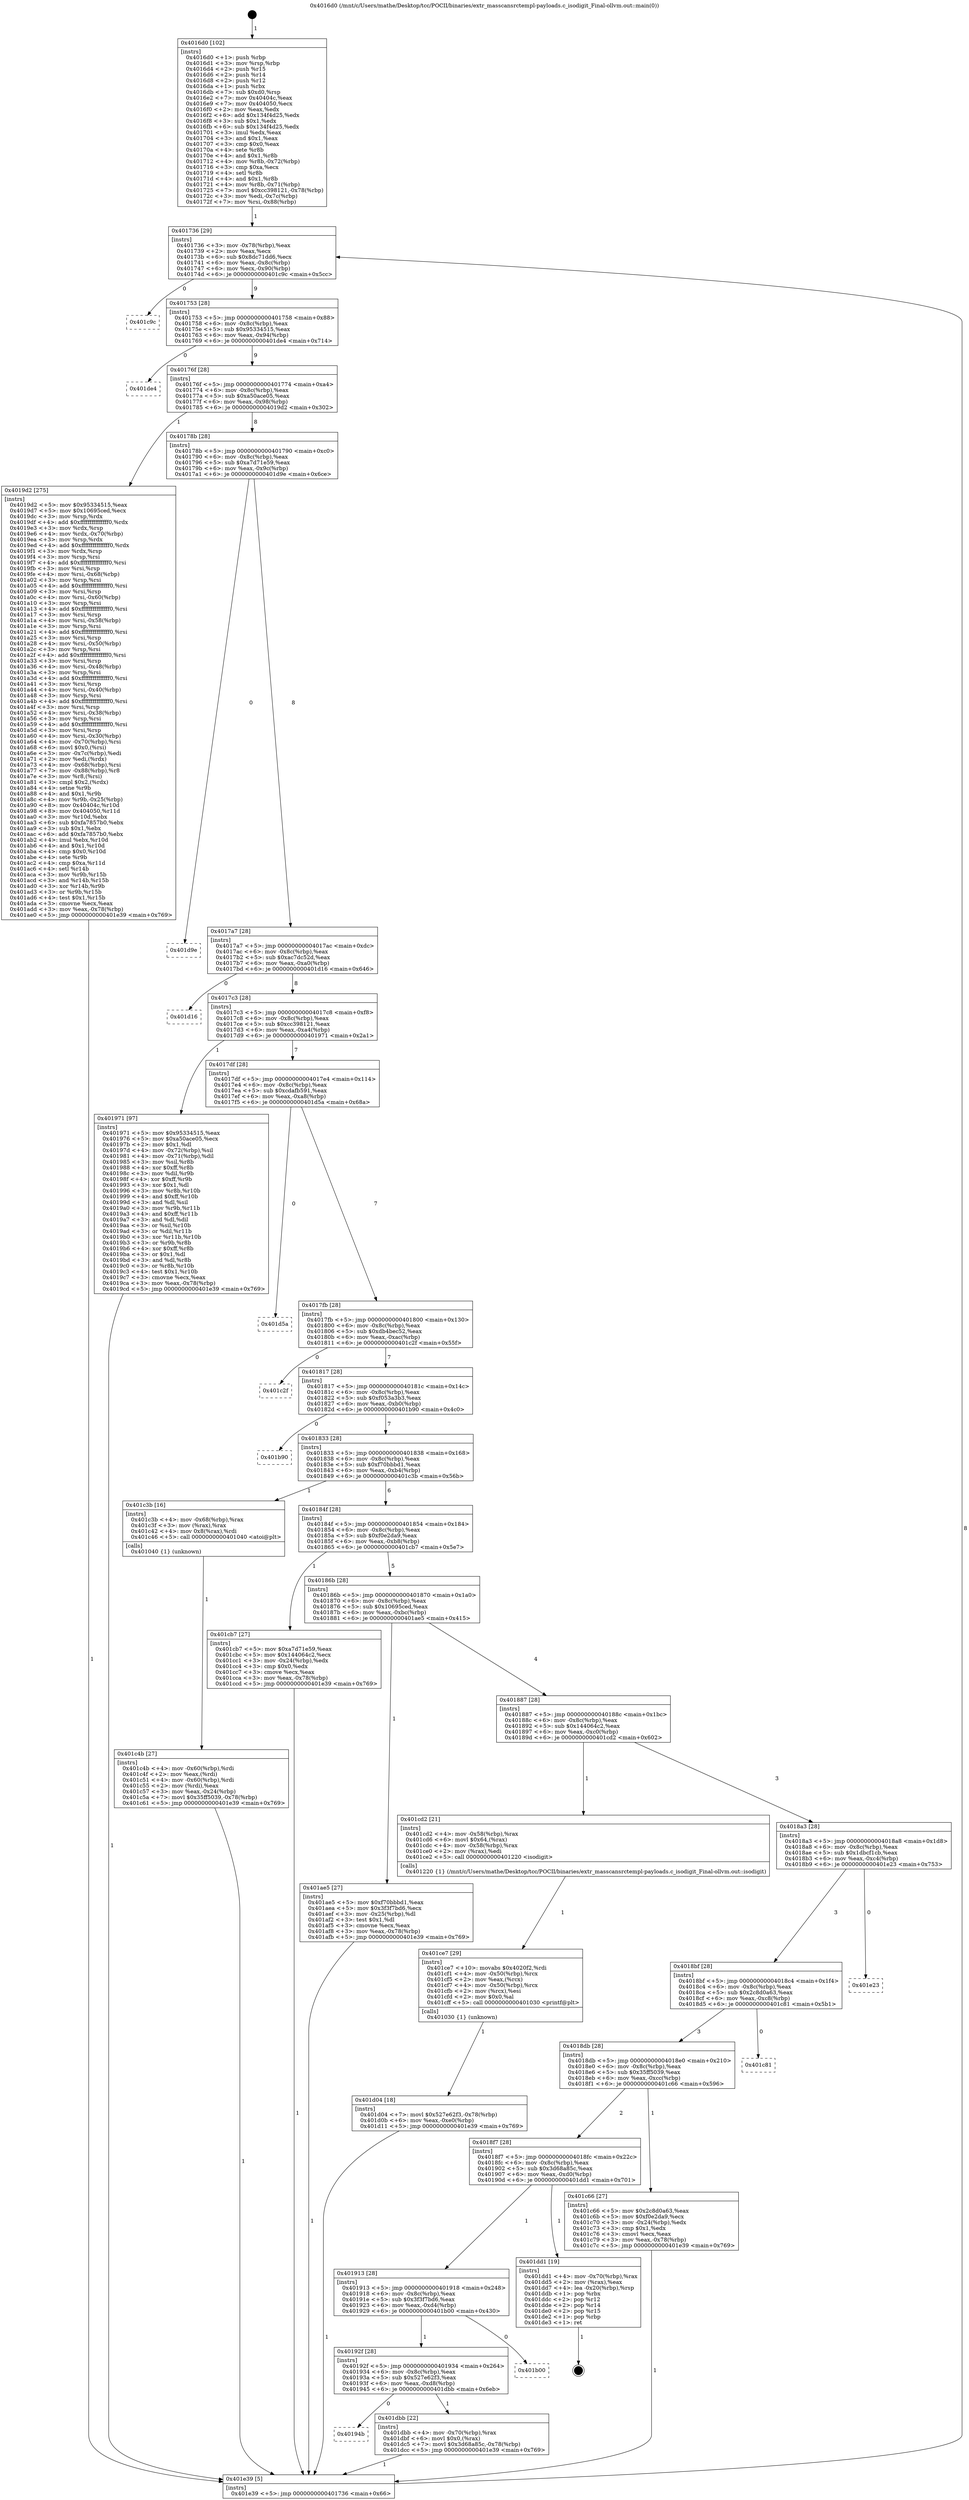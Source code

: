 digraph "0x4016d0" {
  label = "0x4016d0 (/mnt/c/Users/mathe/Desktop/tcc/POCII/binaries/extr_masscansrctempl-payloads.c_isodigit_Final-ollvm.out::main(0))"
  labelloc = "t"
  node[shape=record]

  Entry [label="",width=0.3,height=0.3,shape=circle,fillcolor=black,style=filled]
  "0x401736" [label="{
     0x401736 [29]\l
     | [instrs]\l
     &nbsp;&nbsp;0x401736 \<+3\>: mov -0x78(%rbp),%eax\l
     &nbsp;&nbsp;0x401739 \<+2\>: mov %eax,%ecx\l
     &nbsp;&nbsp;0x40173b \<+6\>: sub $0x8dc71dd6,%ecx\l
     &nbsp;&nbsp;0x401741 \<+6\>: mov %eax,-0x8c(%rbp)\l
     &nbsp;&nbsp;0x401747 \<+6\>: mov %ecx,-0x90(%rbp)\l
     &nbsp;&nbsp;0x40174d \<+6\>: je 0000000000401c9c \<main+0x5cc\>\l
  }"]
  "0x401c9c" [label="{
     0x401c9c\l
  }", style=dashed]
  "0x401753" [label="{
     0x401753 [28]\l
     | [instrs]\l
     &nbsp;&nbsp;0x401753 \<+5\>: jmp 0000000000401758 \<main+0x88\>\l
     &nbsp;&nbsp;0x401758 \<+6\>: mov -0x8c(%rbp),%eax\l
     &nbsp;&nbsp;0x40175e \<+5\>: sub $0x95334515,%eax\l
     &nbsp;&nbsp;0x401763 \<+6\>: mov %eax,-0x94(%rbp)\l
     &nbsp;&nbsp;0x401769 \<+6\>: je 0000000000401de4 \<main+0x714\>\l
  }"]
  Exit [label="",width=0.3,height=0.3,shape=circle,fillcolor=black,style=filled,peripheries=2]
  "0x401de4" [label="{
     0x401de4\l
  }", style=dashed]
  "0x40176f" [label="{
     0x40176f [28]\l
     | [instrs]\l
     &nbsp;&nbsp;0x40176f \<+5\>: jmp 0000000000401774 \<main+0xa4\>\l
     &nbsp;&nbsp;0x401774 \<+6\>: mov -0x8c(%rbp),%eax\l
     &nbsp;&nbsp;0x40177a \<+5\>: sub $0xa50ace05,%eax\l
     &nbsp;&nbsp;0x40177f \<+6\>: mov %eax,-0x98(%rbp)\l
     &nbsp;&nbsp;0x401785 \<+6\>: je 00000000004019d2 \<main+0x302\>\l
  }"]
  "0x40194b" [label="{
     0x40194b\l
  }", style=dashed]
  "0x4019d2" [label="{
     0x4019d2 [275]\l
     | [instrs]\l
     &nbsp;&nbsp;0x4019d2 \<+5\>: mov $0x95334515,%eax\l
     &nbsp;&nbsp;0x4019d7 \<+5\>: mov $0x10695ced,%ecx\l
     &nbsp;&nbsp;0x4019dc \<+3\>: mov %rsp,%rdx\l
     &nbsp;&nbsp;0x4019df \<+4\>: add $0xfffffffffffffff0,%rdx\l
     &nbsp;&nbsp;0x4019e3 \<+3\>: mov %rdx,%rsp\l
     &nbsp;&nbsp;0x4019e6 \<+4\>: mov %rdx,-0x70(%rbp)\l
     &nbsp;&nbsp;0x4019ea \<+3\>: mov %rsp,%rdx\l
     &nbsp;&nbsp;0x4019ed \<+4\>: add $0xfffffffffffffff0,%rdx\l
     &nbsp;&nbsp;0x4019f1 \<+3\>: mov %rdx,%rsp\l
     &nbsp;&nbsp;0x4019f4 \<+3\>: mov %rsp,%rsi\l
     &nbsp;&nbsp;0x4019f7 \<+4\>: add $0xfffffffffffffff0,%rsi\l
     &nbsp;&nbsp;0x4019fb \<+3\>: mov %rsi,%rsp\l
     &nbsp;&nbsp;0x4019fe \<+4\>: mov %rsi,-0x68(%rbp)\l
     &nbsp;&nbsp;0x401a02 \<+3\>: mov %rsp,%rsi\l
     &nbsp;&nbsp;0x401a05 \<+4\>: add $0xfffffffffffffff0,%rsi\l
     &nbsp;&nbsp;0x401a09 \<+3\>: mov %rsi,%rsp\l
     &nbsp;&nbsp;0x401a0c \<+4\>: mov %rsi,-0x60(%rbp)\l
     &nbsp;&nbsp;0x401a10 \<+3\>: mov %rsp,%rsi\l
     &nbsp;&nbsp;0x401a13 \<+4\>: add $0xfffffffffffffff0,%rsi\l
     &nbsp;&nbsp;0x401a17 \<+3\>: mov %rsi,%rsp\l
     &nbsp;&nbsp;0x401a1a \<+4\>: mov %rsi,-0x58(%rbp)\l
     &nbsp;&nbsp;0x401a1e \<+3\>: mov %rsp,%rsi\l
     &nbsp;&nbsp;0x401a21 \<+4\>: add $0xfffffffffffffff0,%rsi\l
     &nbsp;&nbsp;0x401a25 \<+3\>: mov %rsi,%rsp\l
     &nbsp;&nbsp;0x401a28 \<+4\>: mov %rsi,-0x50(%rbp)\l
     &nbsp;&nbsp;0x401a2c \<+3\>: mov %rsp,%rsi\l
     &nbsp;&nbsp;0x401a2f \<+4\>: add $0xfffffffffffffff0,%rsi\l
     &nbsp;&nbsp;0x401a33 \<+3\>: mov %rsi,%rsp\l
     &nbsp;&nbsp;0x401a36 \<+4\>: mov %rsi,-0x48(%rbp)\l
     &nbsp;&nbsp;0x401a3a \<+3\>: mov %rsp,%rsi\l
     &nbsp;&nbsp;0x401a3d \<+4\>: add $0xfffffffffffffff0,%rsi\l
     &nbsp;&nbsp;0x401a41 \<+3\>: mov %rsi,%rsp\l
     &nbsp;&nbsp;0x401a44 \<+4\>: mov %rsi,-0x40(%rbp)\l
     &nbsp;&nbsp;0x401a48 \<+3\>: mov %rsp,%rsi\l
     &nbsp;&nbsp;0x401a4b \<+4\>: add $0xfffffffffffffff0,%rsi\l
     &nbsp;&nbsp;0x401a4f \<+3\>: mov %rsi,%rsp\l
     &nbsp;&nbsp;0x401a52 \<+4\>: mov %rsi,-0x38(%rbp)\l
     &nbsp;&nbsp;0x401a56 \<+3\>: mov %rsp,%rsi\l
     &nbsp;&nbsp;0x401a59 \<+4\>: add $0xfffffffffffffff0,%rsi\l
     &nbsp;&nbsp;0x401a5d \<+3\>: mov %rsi,%rsp\l
     &nbsp;&nbsp;0x401a60 \<+4\>: mov %rsi,-0x30(%rbp)\l
     &nbsp;&nbsp;0x401a64 \<+4\>: mov -0x70(%rbp),%rsi\l
     &nbsp;&nbsp;0x401a68 \<+6\>: movl $0x0,(%rsi)\l
     &nbsp;&nbsp;0x401a6e \<+3\>: mov -0x7c(%rbp),%edi\l
     &nbsp;&nbsp;0x401a71 \<+2\>: mov %edi,(%rdx)\l
     &nbsp;&nbsp;0x401a73 \<+4\>: mov -0x68(%rbp),%rsi\l
     &nbsp;&nbsp;0x401a77 \<+7\>: mov -0x88(%rbp),%r8\l
     &nbsp;&nbsp;0x401a7e \<+3\>: mov %r8,(%rsi)\l
     &nbsp;&nbsp;0x401a81 \<+3\>: cmpl $0x2,(%rdx)\l
     &nbsp;&nbsp;0x401a84 \<+4\>: setne %r9b\l
     &nbsp;&nbsp;0x401a88 \<+4\>: and $0x1,%r9b\l
     &nbsp;&nbsp;0x401a8c \<+4\>: mov %r9b,-0x25(%rbp)\l
     &nbsp;&nbsp;0x401a90 \<+8\>: mov 0x40404c,%r10d\l
     &nbsp;&nbsp;0x401a98 \<+8\>: mov 0x404050,%r11d\l
     &nbsp;&nbsp;0x401aa0 \<+3\>: mov %r10d,%ebx\l
     &nbsp;&nbsp;0x401aa3 \<+6\>: sub $0xfa7857b0,%ebx\l
     &nbsp;&nbsp;0x401aa9 \<+3\>: sub $0x1,%ebx\l
     &nbsp;&nbsp;0x401aac \<+6\>: add $0xfa7857b0,%ebx\l
     &nbsp;&nbsp;0x401ab2 \<+4\>: imul %ebx,%r10d\l
     &nbsp;&nbsp;0x401ab6 \<+4\>: and $0x1,%r10d\l
     &nbsp;&nbsp;0x401aba \<+4\>: cmp $0x0,%r10d\l
     &nbsp;&nbsp;0x401abe \<+4\>: sete %r9b\l
     &nbsp;&nbsp;0x401ac2 \<+4\>: cmp $0xa,%r11d\l
     &nbsp;&nbsp;0x401ac6 \<+4\>: setl %r14b\l
     &nbsp;&nbsp;0x401aca \<+3\>: mov %r9b,%r15b\l
     &nbsp;&nbsp;0x401acd \<+3\>: and %r14b,%r15b\l
     &nbsp;&nbsp;0x401ad0 \<+3\>: xor %r14b,%r9b\l
     &nbsp;&nbsp;0x401ad3 \<+3\>: or %r9b,%r15b\l
     &nbsp;&nbsp;0x401ad6 \<+4\>: test $0x1,%r15b\l
     &nbsp;&nbsp;0x401ada \<+3\>: cmovne %ecx,%eax\l
     &nbsp;&nbsp;0x401add \<+3\>: mov %eax,-0x78(%rbp)\l
     &nbsp;&nbsp;0x401ae0 \<+5\>: jmp 0000000000401e39 \<main+0x769\>\l
  }"]
  "0x40178b" [label="{
     0x40178b [28]\l
     | [instrs]\l
     &nbsp;&nbsp;0x40178b \<+5\>: jmp 0000000000401790 \<main+0xc0\>\l
     &nbsp;&nbsp;0x401790 \<+6\>: mov -0x8c(%rbp),%eax\l
     &nbsp;&nbsp;0x401796 \<+5\>: sub $0xa7d71e59,%eax\l
     &nbsp;&nbsp;0x40179b \<+6\>: mov %eax,-0x9c(%rbp)\l
     &nbsp;&nbsp;0x4017a1 \<+6\>: je 0000000000401d9e \<main+0x6ce\>\l
  }"]
  "0x401dbb" [label="{
     0x401dbb [22]\l
     | [instrs]\l
     &nbsp;&nbsp;0x401dbb \<+4\>: mov -0x70(%rbp),%rax\l
     &nbsp;&nbsp;0x401dbf \<+6\>: movl $0x0,(%rax)\l
     &nbsp;&nbsp;0x401dc5 \<+7\>: movl $0x3d68a85c,-0x78(%rbp)\l
     &nbsp;&nbsp;0x401dcc \<+5\>: jmp 0000000000401e39 \<main+0x769\>\l
  }"]
  "0x401d9e" [label="{
     0x401d9e\l
  }", style=dashed]
  "0x4017a7" [label="{
     0x4017a7 [28]\l
     | [instrs]\l
     &nbsp;&nbsp;0x4017a7 \<+5\>: jmp 00000000004017ac \<main+0xdc\>\l
     &nbsp;&nbsp;0x4017ac \<+6\>: mov -0x8c(%rbp),%eax\l
     &nbsp;&nbsp;0x4017b2 \<+5\>: sub $0xac7dc52d,%eax\l
     &nbsp;&nbsp;0x4017b7 \<+6\>: mov %eax,-0xa0(%rbp)\l
     &nbsp;&nbsp;0x4017bd \<+6\>: je 0000000000401d16 \<main+0x646\>\l
  }"]
  "0x40192f" [label="{
     0x40192f [28]\l
     | [instrs]\l
     &nbsp;&nbsp;0x40192f \<+5\>: jmp 0000000000401934 \<main+0x264\>\l
     &nbsp;&nbsp;0x401934 \<+6\>: mov -0x8c(%rbp),%eax\l
     &nbsp;&nbsp;0x40193a \<+5\>: sub $0x527e62f3,%eax\l
     &nbsp;&nbsp;0x40193f \<+6\>: mov %eax,-0xd8(%rbp)\l
     &nbsp;&nbsp;0x401945 \<+6\>: je 0000000000401dbb \<main+0x6eb\>\l
  }"]
  "0x401d16" [label="{
     0x401d16\l
  }", style=dashed]
  "0x4017c3" [label="{
     0x4017c3 [28]\l
     | [instrs]\l
     &nbsp;&nbsp;0x4017c3 \<+5\>: jmp 00000000004017c8 \<main+0xf8\>\l
     &nbsp;&nbsp;0x4017c8 \<+6\>: mov -0x8c(%rbp),%eax\l
     &nbsp;&nbsp;0x4017ce \<+5\>: sub $0xcc398121,%eax\l
     &nbsp;&nbsp;0x4017d3 \<+6\>: mov %eax,-0xa4(%rbp)\l
     &nbsp;&nbsp;0x4017d9 \<+6\>: je 0000000000401971 \<main+0x2a1\>\l
  }"]
  "0x401b00" [label="{
     0x401b00\l
  }", style=dashed]
  "0x401971" [label="{
     0x401971 [97]\l
     | [instrs]\l
     &nbsp;&nbsp;0x401971 \<+5\>: mov $0x95334515,%eax\l
     &nbsp;&nbsp;0x401976 \<+5\>: mov $0xa50ace05,%ecx\l
     &nbsp;&nbsp;0x40197b \<+2\>: mov $0x1,%dl\l
     &nbsp;&nbsp;0x40197d \<+4\>: mov -0x72(%rbp),%sil\l
     &nbsp;&nbsp;0x401981 \<+4\>: mov -0x71(%rbp),%dil\l
     &nbsp;&nbsp;0x401985 \<+3\>: mov %sil,%r8b\l
     &nbsp;&nbsp;0x401988 \<+4\>: xor $0xff,%r8b\l
     &nbsp;&nbsp;0x40198c \<+3\>: mov %dil,%r9b\l
     &nbsp;&nbsp;0x40198f \<+4\>: xor $0xff,%r9b\l
     &nbsp;&nbsp;0x401993 \<+3\>: xor $0x1,%dl\l
     &nbsp;&nbsp;0x401996 \<+3\>: mov %r8b,%r10b\l
     &nbsp;&nbsp;0x401999 \<+4\>: and $0xff,%r10b\l
     &nbsp;&nbsp;0x40199d \<+3\>: and %dl,%sil\l
     &nbsp;&nbsp;0x4019a0 \<+3\>: mov %r9b,%r11b\l
     &nbsp;&nbsp;0x4019a3 \<+4\>: and $0xff,%r11b\l
     &nbsp;&nbsp;0x4019a7 \<+3\>: and %dl,%dil\l
     &nbsp;&nbsp;0x4019aa \<+3\>: or %sil,%r10b\l
     &nbsp;&nbsp;0x4019ad \<+3\>: or %dil,%r11b\l
     &nbsp;&nbsp;0x4019b0 \<+3\>: xor %r11b,%r10b\l
     &nbsp;&nbsp;0x4019b3 \<+3\>: or %r9b,%r8b\l
     &nbsp;&nbsp;0x4019b6 \<+4\>: xor $0xff,%r8b\l
     &nbsp;&nbsp;0x4019ba \<+3\>: or $0x1,%dl\l
     &nbsp;&nbsp;0x4019bd \<+3\>: and %dl,%r8b\l
     &nbsp;&nbsp;0x4019c0 \<+3\>: or %r8b,%r10b\l
     &nbsp;&nbsp;0x4019c3 \<+4\>: test $0x1,%r10b\l
     &nbsp;&nbsp;0x4019c7 \<+3\>: cmovne %ecx,%eax\l
     &nbsp;&nbsp;0x4019ca \<+3\>: mov %eax,-0x78(%rbp)\l
     &nbsp;&nbsp;0x4019cd \<+5\>: jmp 0000000000401e39 \<main+0x769\>\l
  }"]
  "0x4017df" [label="{
     0x4017df [28]\l
     | [instrs]\l
     &nbsp;&nbsp;0x4017df \<+5\>: jmp 00000000004017e4 \<main+0x114\>\l
     &nbsp;&nbsp;0x4017e4 \<+6\>: mov -0x8c(%rbp),%eax\l
     &nbsp;&nbsp;0x4017ea \<+5\>: sub $0xcdafb591,%eax\l
     &nbsp;&nbsp;0x4017ef \<+6\>: mov %eax,-0xa8(%rbp)\l
     &nbsp;&nbsp;0x4017f5 \<+6\>: je 0000000000401d5a \<main+0x68a\>\l
  }"]
  "0x401e39" [label="{
     0x401e39 [5]\l
     | [instrs]\l
     &nbsp;&nbsp;0x401e39 \<+5\>: jmp 0000000000401736 \<main+0x66\>\l
  }"]
  "0x4016d0" [label="{
     0x4016d0 [102]\l
     | [instrs]\l
     &nbsp;&nbsp;0x4016d0 \<+1\>: push %rbp\l
     &nbsp;&nbsp;0x4016d1 \<+3\>: mov %rsp,%rbp\l
     &nbsp;&nbsp;0x4016d4 \<+2\>: push %r15\l
     &nbsp;&nbsp;0x4016d6 \<+2\>: push %r14\l
     &nbsp;&nbsp;0x4016d8 \<+2\>: push %r12\l
     &nbsp;&nbsp;0x4016da \<+1\>: push %rbx\l
     &nbsp;&nbsp;0x4016db \<+7\>: sub $0xd0,%rsp\l
     &nbsp;&nbsp;0x4016e2 \<+7\>: mov 0x40404c,%eax\l
     &nbsp;&nbsp;0x4016e9 \<+7\>: mov 0x404050,%ecx\l
     &nbsp;&nbsp;0x4016f0 \<+2\>: mov %eax,%edx\l
     &nbsp;&nbsp;0x4016f2 \<+6\>: add $0x134f4d25,%edx\l
     &nbsp;&nbsp;0x4016f8 \<+3\>: sub $0x1,%edx\l
     &nbsp;&nbsp;0x4016fb \<+6\>: sub $0x134f4d25,%edx\l
     &nbsp;&nbsp;0x401701 \<+3\>: imul %edx,%eax\l
     &nbsp;&nbsp;0x401704 \<+3\>: and $0x1,%eax\l
     &nbsp;&nbsp;0x401707 \<+3\>: cmp $0x0,%eax\l
     &nbsp;&nbsp;0x40170a \<+4\>: sete %r8b\l
     &nbsp;&nbsp;0x40170e \<+4\>: and $0x1,%r8b\l
     &nbsp;&nbsp;0x401712 \<+4\>: mov %r8b,-0x72(%rbp)\l
     &nbsp;&nbsp;0x401716 \<+3\>: cmp $0xa,%ecx\l
     &nbsp;&nbsp;0x401719 \<+4\>: setl %r8b\l
     &nbsp;&nbsp;0x40171d \<+4\>: and $0x1,%r8b\l
     &nbsp;&nbsp;0x401721 \<+4\>: mov %r8b,-0x71(%rbp)\l
     &nbsp;&nbsp;0x401725 \<+7\>: movl $0xcc398121,-0x78(%rbp)\l
     &nbsp;&nbsp;0x40172c \<+3\>: mov %edi,-0x7c(%rbp)\l
     &nbsp;&nbsp;0x40172f \<+7\>: mov %rsi,-0x88(%rbp)\l
  }"]
  "0x401913" [label="{
     0x401913 [28]\l
     | [instrs]\l
     &nbsp;&nbsp;0x401913 \<+5\>: jmp 0000000000401918 \<main+0x248\>\l
     &nbsp;&nbsp;0x401918 \<+6\>: mov -0x8c(%rbp),%eax\l
     &nbsp;&nbsp;0x40191e \<+5\>: sub $0x3f3f7bd6,%eax\l
     &nbsp;&nbsp;0x401923 \<+6\>: mov %eax,-0xd4(%rbp)\l
     &nbsp;&nbsp;0x401929 \<+6\>: je 0000000000401b00 \<main+0x430\>\l
  }"]
  "0x401dd1" [label="{
     0x401dd1 [19]\l
     | [instrs]\l
     &nbsp;&nbsp;0x401dd1 \<+4\>: mov -0x70(%rbp),%rax\l
     &nbsp;&nbsp;0x401dd5 \<+2\>: mov (%rax),%eax\l
     &nbsp;&nbsp;0x401dd7 \<+4\>: lea -0x20(%rbp),%rsp\l
     &nbsp;&nbsp;0x401ddb \<+1\>: pop %rbx\l
     &nbsp;&nbsp;0x401ddc \<+2\>: pop %r12\l
     &nbsp;&nbsp;0x401dde \<+2\>: pop %r14\l
     &nbsp;&nbsp;0x401de0 \<+2\>: pop %r15\l
     &nbsp;&nbsp;0x401de2 \<+1\>: pop %rbp\l
     &nbsp;&nbsp;0x401de3 \<+1\>: ret\l
  }"]
  "0x401d5a" [label="{
     0x401d5a\l
  }", style=dashed]
  "0x4017fb" [label="{
     0x4017fb [28]\l
     | [instrs]\l
     &nbsp;&nbsp;0x4017fb \<+5\>: jmp 0000000000401800 \<main+0x130\>\l
     &nbsp;&nbsp;0x401800 \<+6\>: mov -0x8c(%rbp),%eax\l
     &nbsp;&nbsp;0x401806 \<+5\>: sub $0xdb4bec52,%eax\l
     &nbsp;&nbsp;0x40180b \<+6\>: mov %eax,-0xac(%rbp)\l
     &nbsp;&nbsp;0x401811 \<+6\>: je 0000000000401c2f \<main+0x55f\>\l
  }"]
  "0x401d04" [label="{
     0x401d04 [18]\l
     | [instrs]\l
     &nbsp;&nbsp;0x401d04 \<+7\>: movl $0x527e62f3,-0x78(%rbp)\l
     &nbsp;&nbsp;0x401d0b \<+6\>: mov %eax,-0xe0(%rbp)\l
     &nbsp;&nbsp;0x401d11 \<+5\>: jmp 0000000000401e39 \<main+0x769\>\l
  }"]
  "0x401c2f" [label="{
     0x401c2f\l
  }", style=dashed]
  "0x401817" [label="{
     0x401817 [28]\l
     | [instrs]\l
     &nbsp;&nbsp;0x401817 \<+5\>: jmp 000000000040181c \<main+0x14c\>\l
     &nbsp;&nbsp;0x40181c \<+6\>: mov -0x8c(%rbp),%eax\l
     &nbsp;&nbsp;0x401822 \<+5\>: sub $0xf053a3b3,%eax\l
     &nbsp;&nbsp;0x401827 \<+6\>: mov %eax,-0xb0(%rbp)\l
     &nbsp;&nbsp;0x40182d \<+6\>: je 0000000000401b90 \<main+0x4c0\>\l
  }"]
  "0x401ce7" [label="{
     0x401ce7 [29]\l
     | [instrs]\l
     &nbsp;&nbsp;0x401ce7 \<+10\>: movabs $0x4020f2,%rdi\l
     &nbsp;&nbsp;0x401cf1 \<+4\>: mov -0x50(%rbp),%rcx\l
     &nbsp;&nbsp;0x401cf5 \<+2\>: mov %eax,(%rcx)\l
     &nbsp;&nbsp;0x401cf7 \<+4\>: mov -0x50(%rbp),%rcx\l
     &nbsp;&nbsp;0x401cfb \<+2\>: mov (%rcx),%esi\l
     &nbsp;&nbsp;0x401cfd \<+2\>: mov $0x0,%al\l
     &nbsp;&nbsp;0x401cff \<+5\>: call 0000000000401030 \<printf@plt\>\l
     | [calls]\l
     &nbsp;&nbsp;0x401030 \{1\} (unknown)\l
  }"]
  "0x401b90" [label="{
     0x401b90\l
  }", style=dashed]
  "0x401833" [label="{
     0x401833 [28]\l
     | [instrs]\l
     &nbsp;&nbsp;0x401833 \<+5\>: jmp 0000000000401838 \<main+0x168\>\l
     &nbsp;&nbsp;0x401838 \<+6\>: mov -0x8c(%rbp),%eax\l
     &nbsp;&nbsp;0x40183e \<+5\>: sub $0xf70bbbd1,%eax\l
     &nbsp;&nbsp;0x401843 \<+6\>: mov %eax,-0xb4(%rbp)\l
     &nbsp;&nbsp;0x401849 \<+6\>: je 0000000000401c3b \<main+0x56b\>\l
  }"]
  "0x4018f7" [label="{
     0x4018f7 [28]\l
     | [instrs]\l
     &nbsp;&nbsp;0x4018f7 \<+5\>: jmp 00000000004018fc \<main+0x22c\>\l
     &nbsp;&nbsp;0x4018fc \<+6\>: mov -0x8c(%rbp),%eax\l
     &nbsp;&nbsp;0x401902 \<+5\>: sub $0x3d68a85c,%eax\l
     &nbsp;&nbsp;0x401907 \<+6\>: mov %eax,-0xd0(%rbp)\l
     &nbsp;&nbsp;0x40190d \<+6\>: je 0000000000401dd1 \<main+0x701\>\l
  }"]
  "0x401c3b" [label="{
     0x401c3b [16]\l
     | [instrs]\l
     &nbsp;&nbsp;0x401c3b \<+4\>: mov -0x68(%rbp),%rax\l
     &nbsp;&nbsp;0x401c3f \<+3\>: mov (%rax),%rax\l
     &nbsp;&nbsp;0x401c42 \<+4\>: mov 0x8(%rax),%rdi\l
     &nbsp;&nbsp;0x401c46 \<+5\>: call 0000000000401040 \<atoi@plt\>\l
     | [calls]\l
     &nbsp;&nbsp;0x401040 \{1\} (unknown)\l
  }"]
  "0x40184f" [label="{
     0x40184f [28]\l
     | [instrs]\l
     &nbsp;&nbsp;0x40184f \<+5\>: jmp 0000000000401854 \<main+0x184\>\l
     &nbsp;&nbsp;0x401854 \<+6\>: mov -0x8c(%rbp),%eax\l
     &nbsp;&nbsp;0x40185a \<+5\>: sub $0xf0e2da9,%eax\l
     &nbsp;&nbsp;0x40185f \<+6\>: mov %eax,-0xb8(%rbp)\l
     &nbsp;&nbsp;0x401865 \<+6\>: je 0000000000401cb7 \<main+0x5e7\>\l
  }"]
  "0x401c66" [label="{
     0x401c66 [27]\l
     | [instrs]\l
     &nbsp;&nbsp;0x401c66 \<+5\>: mov $0x2c8d0a63,%eax\l
     &nbsp;&nbsp;0x401c6b \<+5\>: mov $0xf0e2da9,%ecx\l
     &nbsp;&nbsp;0x401c70 \<+3\>: mov -0x24(%rbp),%edx\l
     &nbsp;&nbsp;0x401c73 \<+3\>: cmp $0x1,%edx\l
     &nbsp;&nbsp;0x401c76 \<+3\>: cmovl %ecx,%eax\l
     &nbsp;&nbsp;0x401c79 \<+3\>: mov %eax,-0x78(%rbp)\l
     &nbsp;&nbsp;0x401c7c \<+5\>: jmp 0000000000401e39 \<main+0x769\>\l
  }"]
  "0x401cb7" [label="{
     0x401cb7 [27]\l
     | [instrs]\l
     &nbsp;&nbsp;0x401cb7 \<+5\>: mov $0xa7d71e59,%eax\l
     &nbsp;&nbsp;0x401cbc \<+5\>: mov $0x144064c2,%ecx\l
     &nbsp;&nbsp;0x401cc1 \<+3\>: mov -0x24(%rbp),%edx\l
     &nbsp;&nbsp;0x401cc4 \<+3\>: cmp $0x0,%edx\l
     &nbsp;&nbsp;0x401cc7 \<+3\>: cmove %ecx,%eax\l
     &nbsp;&nbsp;0x401cca \<+3\>: mov %eax,-0x78(%rbp)\l
     &nbsp;&nbsp;0x401ccd \<+5\>: jmp 0000000000401e39 \<main+0x769\>\l
  }"]
  "0x40186b" [label="{
     0x40186b [28]\l
     | [instrs]\l
     &nbsp;&nbsp;0x40186b \<+5\>: jmp 0000000000401870 \<main+0x1a0\>\l
     &nbsp;&nbsp;0x401870 \<+6\>: mov -0x8c(%rbp),%eax\l
     &nbsp;&nbsp;0x401876 \<+5\>: sub $0x10695ced,%eax\l
     &nbsp;&nbsp;0x40187b \<+6\>: mov %eax,-0xbc(%rbp)\l
     &nbsp;&nbsp;0x401881 \<+6\>: je 0000000000401ae5 \<main+0x415\>\l
  }"]
  "0x4018db" [label="{
     0x4018db [28]\l
     | [instrs]\l
     &nbsp;&nbsp;0x4018db \<+5\>: jmp 00000000004018e0 \<main+0x210\>\l
     &nbsp;&nbsp;0x4018e0 \<+6\>: mov -0x8c(%rbp),%eax\l
     &nbsp;&nbsp;0x4018e6 \<+5\>: sub $0x35ff5039,%eax\l
     &nbsp;&nbsp;0x4018eb \<+6\>: mov %eax,-0xcc(%rbp)\l
     &nbsp;&nbsp;0x4018f1 \<+6\>: je 0000000000401c66 \<main+0x596\>\l
  }"]
  "0x401ae5" [label="{
     0x401ae5 [27]\l
     | [instrs]\l
     &nbsp;&nbsp;0x401ae5 \<+5\>: mov $0xf70bbbd1,%eax\l
     &nbsp;&nbsp;0x401aea \<+5\>: mov $0x3f3f7bd6,%ecx\l
     &nbsp;&nbsp;0x401aef \<+3\>: mov -0x25(%rbp),%dl\l
     &nbsp;&nbsp;0x401af2 \<+3\>: test $0x1,%dl\l
     &nbsp;&nbsp;0x401af5 \<+3\>: cmovne %ecx,%eax\l
     &nbsp;&nbsp;0x401af8 \<+3\>: mov %eax,-0x78(%rbp)\l
     &nbsp;&nbsp;0x401afb \<+5\>: jmp 0000000000401e39 \<main+0x769\>\l
  }"]
  "0x401887" [label="{
     0x401887 [28]\l
     | [instrs]\l
     &nbsp;&nbsp;0x401887 \<+5\>: jmp 000000000040188c \<main+0x1bc\>\l
     &nbsp;&nbsp;0x40188c \<+6\>: mov -0x8c(%rbp),%eax\l
     &nbsp;&nbsp;0x401892 \<+5\>: sub $0x144064c2,%eax\l
     &nbsp;&nbsp;0x401897 \<+6\>: mov %eax,-0xc0(%rbp)\l
     &nbsp;&nbsp;0x40189d \<+6\>: je 0000000000401cd2 \<main+0x602\>\l
  }"]
  "0x401c4b" [label="{
     0x401c4b [27]\l
     | [instrs]\l
     &nbsp;&nbsp;0x401c4b \<+4\>: mov -0x60(%rbp),%rdi\l
     &nbsp;&nbsp;0x401c4f \<+2\>: mov %eax,(%rdi)\l
     &nbsp;&nbsp;0x401c51 \<+4\>: mov -0x60(%rbp),%rdi\l
     &nbsp;&nbsp;0x401c55 \<+2\>: mov (%rdi),%eax\l
     &nbsp;&nbsp;0x401c57 \<+3\>: mov %eax,-0x24(%rbp)\l
     &nbsp;&nbsp;0x401c5a \<+7\>: movl $0x35ff5039,-0x78(%rbp)\l
     &nbsp;&nbsp;0x401c61 \<+5\>: jmp 0000000000401e39 \<main+0x769\>\l
  }"]
  "0x401c81" [label="{
     0x401c81\l
  }", style=dashed]
  "0x401cd2" [label="{
     0x401cd2 [21]\l
     | [instrs]\l
     &nbsp;&nbsp;0x401cd2 \<+4\>: mov -0x58(%rbp),%rax\l
     &nbsp;&nbsp;0x401cd6 \<+6\>: movl $0x64,(%rax)\l
     &nbsp;&nbsp;0x401cdc \<+4\>: mov -0x58(%rbp),%rax\l
     &nbsp;&nbsp;0x401ce0 \<+2\>: mov (%rax),%edi\l
     &nbsp;&nbsp;0x401ce2 \<+5\>: call 0000000000401220 \<isodigit\>\l
     | [calls]\l
     &nbsp;&nbsp;0x401220 \{1\} (/mnt/c/Users/mathe/Desktop/tcc/POCII/binaries/extr_masscansrctempl-payloads.c_isodigit_Final-ollvm.out::isodigit)\l
  }"]
  "0x4018a3" [label="{
     0x4018a3 [28]\l
     | [instrs]\l
     &nbsp;&nbsp;0x4018a3 \<+5\>: jmp 00000000004018a8 \<main+0x1d8\>\l
     &nbsp;&nbsp;0x4018a8 \<+6\>: mov -0x8c(%rbp),%eax\l
     &nbsp;&nbsp;0x4018ae \<+5\>: sub $0x1dbcf1cb,%eax\l
     &nbsp;&nbsp;0x4018b3 \<+6\>: mov %eax,-0xc4(%rbp)\l
     &nbsp;&nbsp;0x4018b9 \<+6\>: je 0000000000401e23 \<main+0x753\>\l
  }"]
  "0x4018bf" [label="{
     0x4018bf [28]\l
     | [instrs]\l
     &nbsp;&nbsp;0x4018bf \<+5\>: jmp 00000000004018c4 \<main+0x1f4\>\l
     &nbsp;&nbsp;0x4018c4 \<+6\>: mov -0x8c(%rbp),%eax\l
     &nbsp;&nbsp;0x4018ca \<+5\>: sub $0x2c8d0a63,%eax\l
     &nbsp;&nbsp;0x4018cf \<+6\>: mov %eax,-0xc8(%rbp)\l
     &nbsp;&nbsp;0x4018d5 \<+6\>: je 0000000000401c81 \<main+0x5b1\>\l
  }"]
  "0x401e23" [label="{
     0x401e23\l
  }", style=dashed]
  Entry -> "0x4016d0" [label=" 1"]
  "0x401736" -> "0x401c9c" [label=" 0"]
  "0x401736" -> "0x401753" [label=" 9"]
  "0x401dd1" -> Exit [label=" 1"]
  "0x401753" -> "0x401de4" [label=" 0"]
  "0x401753" -> "0x40176f" [label=" 9"]
  "0x401dbb" -> "0x401e39" [label=" 1"]
  "0x40176f" -> "0x4019d2" [label=" 1"]
  "0x40176f" -> "0x40178b" [label=" 8"]
  "0x40192f" -> "0x40194b" [label=" 0"]
  "0x40178b" -> "0x401d9e" [label=" 0"]
  "0x40178b" -> "0x4017a7" [label=" 8"]
  "0x40192f" -> "0x401dbb" [label=" 1"]
  "0x4017a7" -> "0x401d16" [label=" 0"]
  "0x4017a7" -> "0x4017c3" [label=" 8"]
  "0x401913" -> "0x40192f" [label=" 1"]
  "0x4017c3" -> "0x401971" [label=" 1"]
  "0x4017c3" -> "0x4017df" [label=" 7"]
  "0x401971" -> "0x401e39" [label=" 1"]
  "0x4016d0" -> "0x401736" [label=" 1"]
  "0x401e39" -> "0x401736" [label=" 8"]
  "0x401913" -> "0x401b00" [label=" 0"]
  "0x4019d2" -> "0x401e39" [label=" 1"]
  "0x4018f7" -> "0x401913" [label=" 1"]
  "0x4017df" -> "0x401d5a" [label=" 0"]
  "0x4017df" -> "0x4017fb" [label=" 7"]
  "0x4018f7" -> "0x401dd1" [label=" 1"]
  "0x4017fb" -> "0x401c2f" [label=" 0"]
  "0x4017fb" -> "0x401817" [label=" 7"]
  "0x401d04" -> "0x401e39" [label=" 1"]
  "0x401817" -> "0x401b90" [label=" 0"]
  "0x401817" -> "0x401833" [label=" 7"]
  "0x401ce7" -> "0x401d04" [label=" 1"]
  "0x401833" -> "0x401c3b" [label=" 1"]
  "0x401833" -> "0x40184f" [label=" 6"]
  "0x401cd2" -> "0x401ce7" [label=" 1"]
  "0x40184f" -> "0x401cb7" [label=" 1"]
  "0x40184f" -> "0x40186b" [label=" 5"]
  "0x401cb7" -> "0x401e39" [label=" 1"]
  "0x40186b" -> "0x401ae5" [label=" 1"]
  "0x40186b" -> "0x401887" [label=" 4"]
  "0x401ae5" -> "0x401e39" [label=" 1"]
  "0x401c3b" -> "0x401c4b" [label=" 1"]
  "0x401c4b" -> "0x401e39" [label=" 1"]
  "0x4018db" -> "0x4018f7" [label=" 2"]
  "0x401887" -> "0x401cd2" [label=" 1"]
  "0x401887" -> "0x4018a3" [label=" 3"]
  "0x4018db" -> "0x401c66" [label=" 1"]
  "0x4018a3" -> "0x401e23" [label=" 0"]
  "0x4018a3" -> "0x4018bf" [label=" 3"]
  "0x401c66" -> "0x401e39" [label=" 1"]
  "0x4018bf" -> "0x401c81" [label=" 0"]
  "0x4018bf" -> "0x4018db" [label=" 3"]
}
